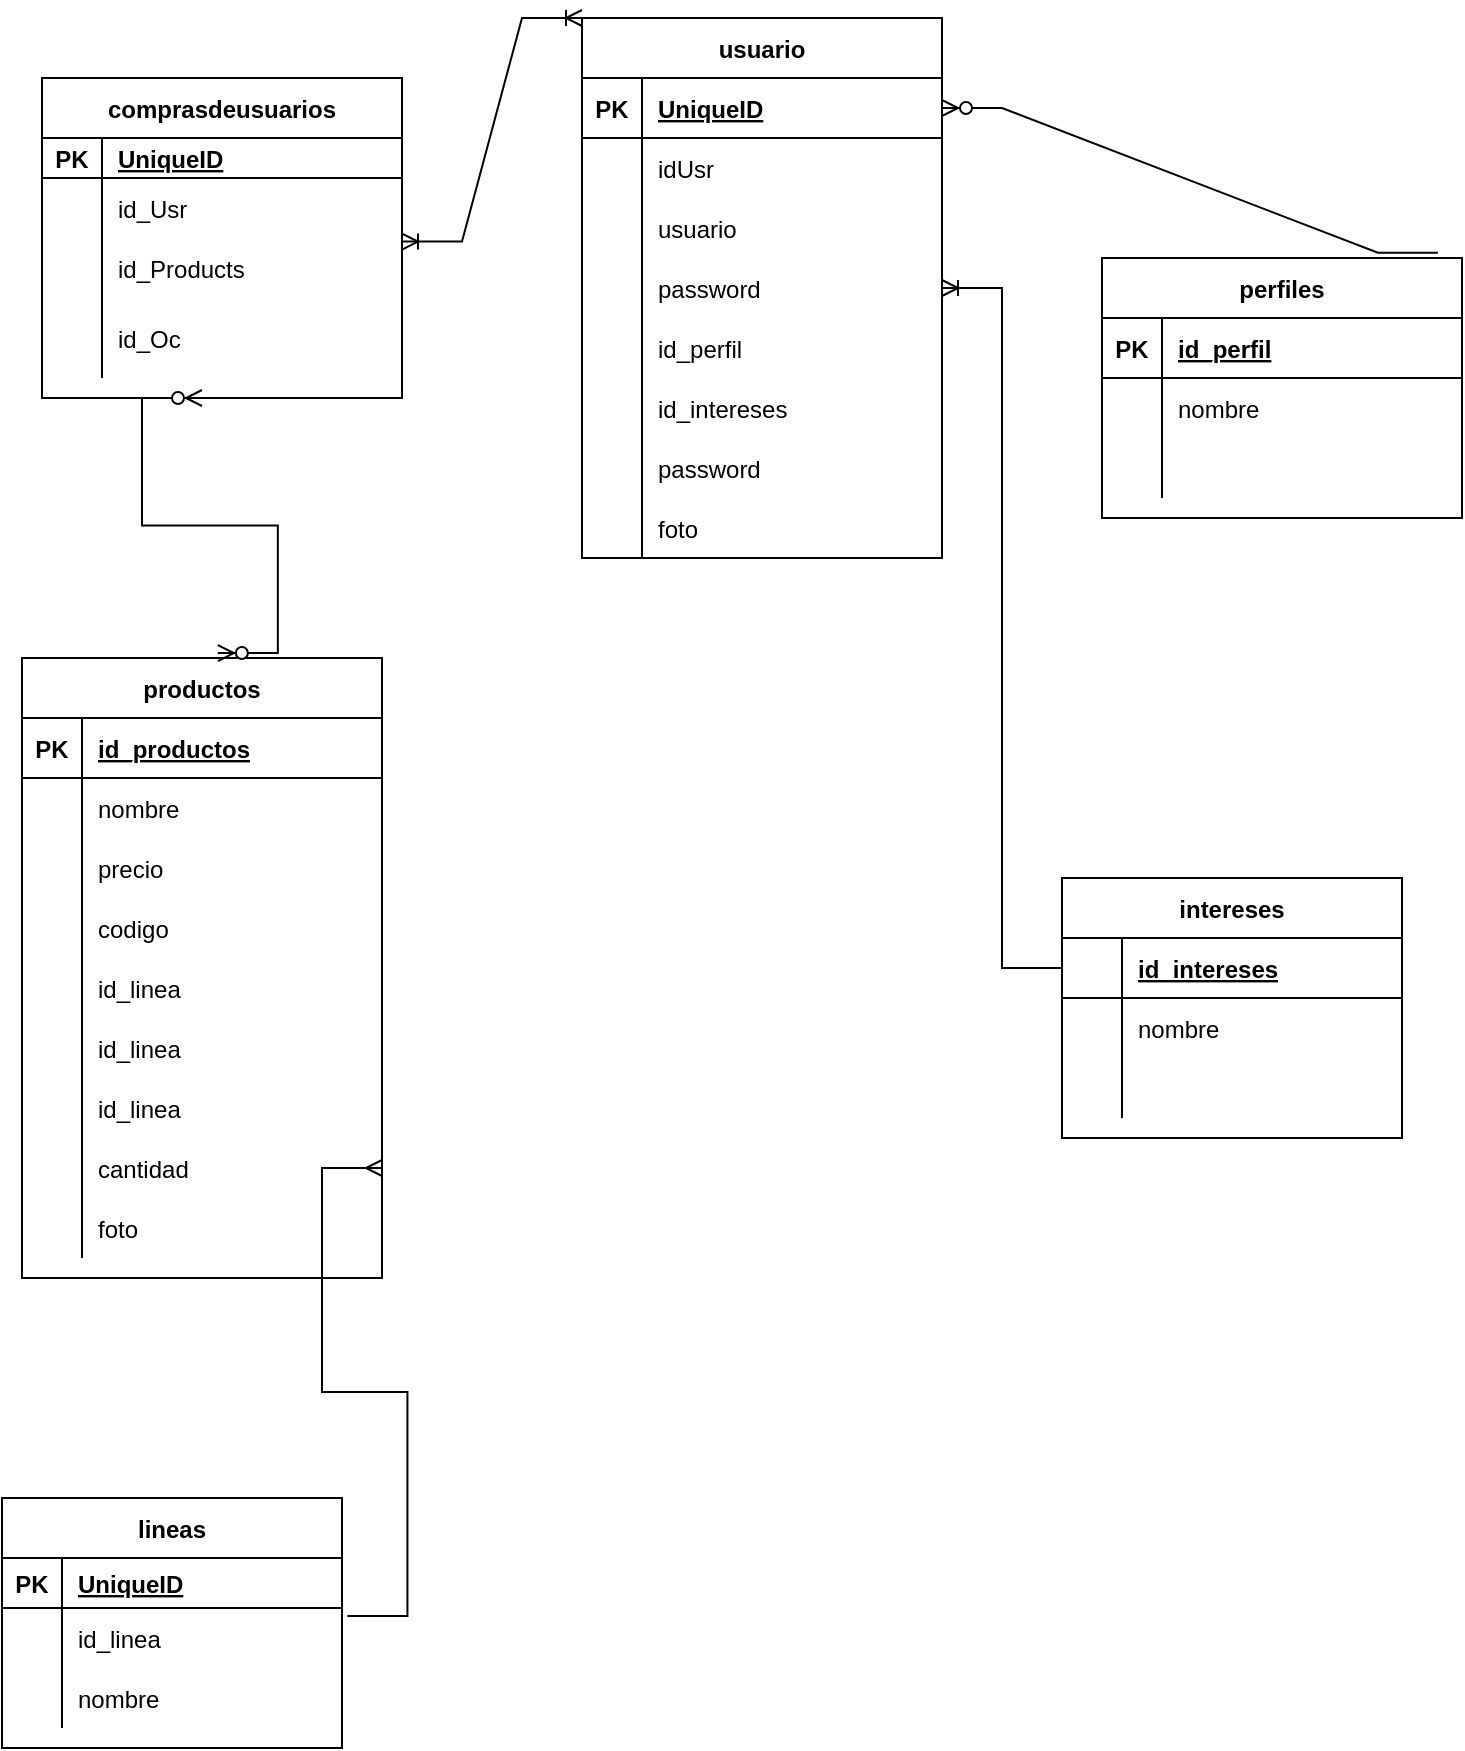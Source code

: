 <mxfile version="15.9.4" type="github">
  <diagram id="ywbzCSPkSt5RIFDzlfok" name="Page-1">
    <mxGraphModel dx="1278" dy="528" grid="1" gridSize="10" guides="1" tooltips="1" connect="1" arrows="1" fold="1" page="1" pageScale="1" pageWidth="827" pageHeight="1169" math="0" shadow="0">
      <root>
        <mxCell id="0" />
        <mxCell id="1" parent="0" />
        <mxCell id="GASzNJLxRuxBoyKp516g-14" value="comprasdeusuarios" style="shape=table;startSize=30;container=1;collapsible=1;childLayout=tableLayout;fixedRows=1;rowLines=0;fontStyle=1;align=center;resizeLast=1;" parent="1" vertex="1">
          <mxGeometry x="70" y="70" width="180" height="160" as="geometry" />
        </mxCell>
        <mxCell id="GASzNJLxRuxBoyKp516g-15" value="" style="shape=partialRectangle;collapsible=0;dropTarget=0;pointerEvents=0;fillColor=none;top=0;left=0;bottom=1;right=0;points=[[0,0.5],[1,0.5]];portConstraint=eastwest;" parent="GASzNJLxRuxBoyKp516g-14" vertex="1">
          <mxGeometry y="30" width="180" height="20" as="geometry" />
        </mxCell>
        <mxCell id="GASzNJLxRuxBoyKp516g-16" value="PK" style="shape=partialRectangle;connectable=0;fillColor=none;top=0;left=0;bottom=0;right=0;fontStyle=1;overflow=hidden;" parent="GASzNJLxRuxBoyKp516g-15" vertex="1">
          <mxGeometry width="30" height="20" as="geometry">
            <mxRectangle width="30" height="20" as="alternateBounds" />
          </mxGeometry>
        </mxCell>
        <mxCell id="GASzNJLxRuxBoyKp516g-17" value="UniqueID" style="shape=partialRectangle;connectable=0;fillColor=none;top=0;left=0;bottom=0;right=0;align=left;spacingLeft=6;fontStyle=5;overflow=hidden;" parent="GASzNJLxRuxBoyKp516g-15" vertex="1">
          <mxGeometry x="30" width="150" height="20" as="geometry">
            <mxRectangle width="150" height="20" as="alternateBounds" />
          </mxGeometry>
        </mxCell>
        <mxCell id="GASzNJLxRuxBoyKp516g-18" value="" style="shape=partialRectangle;collapsible=0;dropTarget=0;pointerEvents=0;fillColor=none;top=0;left=0;bottom=0;right=0;points=[[0,0.5],[1,0.5]];portConstraint=eastwest;" parent="GASzNJLxRuxBoyKp516g-14" vertex="1">
          <mxGeometry y="50" width="180" height="30" as="geometry" />
        </mxCell>
        <mxCell id="GASzNJLxRuxBoyKp516g-19" value="" style="shape=partialRectangle;connectable=0;fillColor=none;top=0;left=0;bottom=0;right=0;editable=1;overflow=hidden;" parent="GASzNJLxRuxBoyKp516g-18" vertex="1">
          <mxGeometry width="30" height="30" as="geometry">
            <mxRectangle width="30" height="30" as="alternateBounds" />
          </mxGeometry>
        </mxCell>
        <mxCell id="GASzNJLxRuxBoyKp516g-20" value="id_Usr" style="shape=partialRectangle;connectable=0;fillColor=none;top=0;left=0;bottom=0;right=0;align=left;spacingLeft=6;overflow=hidden;" parent="GASzNJLxRuxBoyKp516g-18" vertex="1">
          <mxGeometry x="30" width="150" height="30" as="geometry">
            <mxRectangle width="150" height="30" as="alternateBounds" />
          </mxGeometry>
        </mxCell>
        <mxCell id="GASzNJLxRuxBoyKp516g-21" value="" style="shape=partialRectangle;collapsible=0;dropTarget=0;pointerEvents=0;fillColor=none;top=0;left=0;bottom=0;right=0;points=[[0,0.5],[1,0.5]];portConstraint=eastwest;" parent="GASzNJLxRuxBoyKp516g-14" vertex="1">
          <mxGeometry y="80" width="180" height="30" as="geometry" />
        </mxCell>
        <mxCell id="GASzNJLxRuxBoyKp516g-22" value="" style="shape=partialRectangle;connectable=0;fillColor=none;top=0;left=0;bottom=0;right=0;editable=1;overflow=hidden;" parent="GASzNJLxRuxBoyKp516g-21" vertex="1">
          <mxGeometry width="30" height="30" as="geometry">
            <mxRectangle width="30" height="30" as="alternateBounds" />
          </mxGeometry>
        </mxCell>
        <mxCell id="GASzNJLxRuxBoyKp516g-23" value="id_Products" style="shape=partialRectangle;connectable=0;fillColor=none;top=0;left=0;bottom=0;right=0;align=left;spacingLeft=6;overflow=hidden;" parent="GASzNJLxRuxBoyKp516g-21" vertex="1">
          <mxGeometry x="30" width="150" height="30" as="geometry">
            <mxRectangle width="150" height="30" as="alternateBounds" />
          </mxGeometry>
        </mxCell>
        <mxCell id="GASzNJLxRuxBoyKp516g-24" value="" style="shape=partialRectangle;collapsible=0;dropTarget=0;pointerEvents=0;fillColor=none;top=0;left=0;bottom=0;right=0;points=[[0,0.5],[1,0.5]];portConstraint=eastwest;" parent="GASzNJLxRuxBoyKp516g-14" vertex="1">
          <mxGeometry y="110" width="180" height="40" as="geometry" />
        </mxCell>
        <mxCell id="GASzNJLxRuxBoyKp516g-25" value="" style="shape=partialRectangle;connectable=0;fillColor=none;top=0;left=0;bottom=0;right=0;editable=1;overflow=hidden;" parent="GASzNJLxRuxBoyKp516g-24" vertex="1">
          <mxGeometry width="30" height="40" as="geometry">
            <mxRectangle width="30" height="40" as="alternateBounds" />
          </mxGeometry>
        </mxCell>
        <mxCell id="GASzNJLxRuxBoyKp516g-26" value="id_Oc" style="shape=partialRectangle;connectable=0;fillColor=none;top=0;left=0;bottom=0;right=0;align=left;spacingLeft=6;overflow=hidden;" parent="GASzNJLxRuxBoyKp516g-24" vertex="1">
          <mxGeometry x="30" width="150" height="40" as="geometry">
            <mxRectangle width="150" height="40" as="alternateBounds" />
          </mxGeometry>
        </mxCell>
        <mxCell id="GASzNJLxRuxBoyKp516g-53" value="usuario" style="shape=table;startSize=30;container=1;collapsible=1;childLayout=tableLayout;fixedRows=1;rowLines=0;fontStyle=1;align=center;resizeLast=1;" parent="1" vertex="1">
          <mxGeometry x="340" y="40" width="180" height="270" as="geometry" />
        </mxCell>
        <mxCell id="GASzNJLxRuxBoyKp516g-54" value="" style="shape=partialRectangle;collapsible=0;dropTarget=0;pointerEvents=0;fillColor=none;top=0;left=0;bottom=1;right=0;points=[[0,0.5],[1,0.5]];portConstraint=eastwest;" parent="GASzNJLxRuxBoyKp516g-53" vertex="1">
          <mxGeometry y="30" width="180" height="30" as="geometry" />
        </mxCell>
        <mxCell id="GASzNJLxRuxBoyKp516g-55" value="PK" style="shape=partialRectangle;connectable=0;fillColor=none;top=0;left=0;bottom=0;right=0;fontStyle=1;overflow=hidden;" parent="GASzNJLxRuxBoyKp516g-54" vertex="1">
          <mxGeometry width="30" height="30" as="geometry">
            <mxRectangle width="30" height="30" as="alternateBounds" />
          </mxGeometry>
        </mxCell>
        <mxCell id="GASzNJLxRuxBoyKp516g-56" value="UniqueID" style="shape=partialRectangle;connectable=0;fillColor=none;top=0;left=0;bottom=0;right=0;align=left;spacingLeft=6;fontStyle=5;overflow=hidden;" parent="GASzNJLxRuxBoyKp516g-54" vertex="1">
          <mxGeometry x="30" width="150" height="30" as="geometry">
            <mxRectangle width="150" height="30" as="alternateBounds" />
          </mxGeometry>
        </mxCell>
        <mxCell id="GASzNJLxRuxBoyKp516g-57" value="" style="shape=partialRectangle;collapsible=0;dropTarget=0;pointerEvents=0;fillColor=none;top=0;left=0;bottom=0;right=0;points=[[0,0.5],[1,0.5]];portConstraint=eastwest;" parent="GASzNJLxRuxBoyKp516g-53" vertex="1">
          <mxGeometry y="60" width="180" height="30" as="geometry" />
        </mxCell>
        <mxCell id="GASzNJLxRuxBoyKp516g-58" value="" style="shape=partialRectangle;connectable=0;fillColor=none;top=0;left=0;bottom=0;right=0;editable=1;overflow=hidden;" parent="GASzNJLxRuxBoyKp516g-57" vertex="1">
          <mxGeometry width="30" height="30" as="geometry">
            <mxRectangle width="30" height="30" as="alternateBounds" />
          </mxGeometry>
        </mxCell>
        <mxCell id="GASzNJLxRuxBoyKp516g-59" value="idUsr" style="shape=partialRectangle;connectable=0;fillColor=none;top=0;left=0;bottom=0;right=0;align=left;spacingLeft=6;overflow=hidden;" parent="GASzNJLxRuxBoyKp516g-57" vertex="1">
          <mxGeometry x="30" width="150" height="30" as="geometry">
            <mxRectangle width="150" height="30" as="alternateBounds" />
          </mxGeometry>
        </mxCell>
        <mxCell id="GASzNJLxRuxBoyKp516g-60" value="" style="shape=partialRectangle;collapsible=0;dropTarget=0;pointerEvents=0;fillColor=none;top=0;left=0;bottom=0;right=0;points=[[0,0.5],[1,0.5]];portConstraint=eastwest;" parent="GASzNJLxRuxBoyKp516g-53" vertex="1">
          <mxGeometry y="90" width="180" height="30" as="geometry" />
        </mxCell>
        <mxCell id="GASzNJLxRuxBoyKp516g-61" value="" style="shape=partialRectangle;connectable=0;fillColor=none;top=0;left=0;bottom=0;right=0;editable=1;overflow=hidden;" parent="GASzNJLxRuxBoyKp516g-60" vertex="1">
          <mxGeometry width="30" height="30" as="geometry">
            <mxRectangle width="30" height="30" as="alternateBounds" />
          </mxGeometry>
        </mxCell>
        <mxCell id="GASzNJLxRuxBoyKp516g-62" value="usuario" style="shape=partialRectangle;connectable=0;fillColor=none;top=0;left=0;bottom=0;right=0;align=left;spacingLeft=6;overflow=hidden;" parent="GASzNJLxRuxBoyKp516g-60" vertex="1">
          <mxGeometry x="30" width="150" height="30" as="geometry">
            <mxRectangle width="150" height="30" as="alternateBounds" />
          </mxGeometry>
        </mxCell>
        <mxCell id="GASzNJLxRuxBoyKp516g-63" value="" style="shape=partialRectangle;collapsible=0;dropTarget=0;pointerEvents=0;fillColor=none;top=0;left=0;bottom=0;right=0;points=[[0,0.5],[1,0.5]];portConstraint=eastwest;" parent="GASzNJLxRuxBoyKp516g-53" vertex="1">
          <mxGeometry y="120" width="180" height="30" as="geometry" />
        </mxCell>
        <mxCell id="GASzNJLxRuxBoyKp516g-64" value="&#xa;&#xa;&#xa;&#xa;&#xa;                " style="shape=partialRectangle;connectable=0;fillColor=none;top=0;left=0;bottom=0;right=0;editable=1;overflow=hidden;" parent="GASzNJLxRuxBoyKp516g-63" vertex="1">
          <mxGeometry width="30" height="30" as="geometry">
            <mxRectangle width="30" height="30" as="alternateBounds" />
          </mxGeometry>
        </mxCell>
        <mxCell id="GASzNJLxRuxBoyKp516g-65" value="password" style="shape=partialRectangle;connectable=0;fillColor=none;top=0;left=0;bottom=0;right=0;align=left;spacingLeft=6;overflow=hidden;" parent="GASzNJLxRuxBoyKp516g-63" vertex="1">
          <mxGeometry x="30" width="150" height="30" as="geometry">
            <mxRectangle width="150" height="30" as="alternateBounds" />
          </mxGeometry>
        </mxCell>
        <mxCell id="GASzNJLxRuxBoyKp516g-67" value="" style="shape=partialRectangle;collapsible=0;dropTarget=0;pointerEvents=0;fillColor=none;top=0;left=0;bottom=0;right=0;points=[[0,0.5],[1,0.5]];portConstraint=eastwest;" parent="GASzNJLxRuxBoyKp516g-53" vertex="1">
          <mxGeometry y="150" width="180" height="30" as="geometry" />
        </mxCell>
        <mxCell id="GASzNJLxRuxBoyKp516g-68" value="&#xa;&#xa;&#xa;&#xa;&#xa;                " style="shape=partialRectangle;connectable=0;fillColor=none;top=0;left=0;bottom=0;right=0;editable=1;overflow=hidden;" parent="GASzNJLxRuxBoyKp516g-67" vertex="1">
          <mxGeometry width="30" height="30" as="geometry">
            <mxRectangle width="30" height="30" as="alternateBounds" />
          </mxGeometry>
        </mxCell>
        <mxCell id="GASzNJLxRuxBoyKp516g-69" value="id_perfil" style="shape=partialRectangle;connectable=0;fillColor=none;top=0;left=0;bottom=0;right=0;align=left;spacingLeft=6;overflow=hidden;" parent="GASzNJLxRuxBoyKp516g-67" vertex="1">
          <mxGeometry x="30" width="150" height="30" as="geometry">
            <mxRectangle width="150" height="30" as="alternateBounds" />
          </mxGeometry>
        </mxCell>
        <mxCell id="GASzNJLxRuxBoyKp516g-70" value="" style="shape=partialRectangle;collapsible=0;dropTarget=0;pointerEvents=0;fillColor=none;top=0;left=0;bottom=0;right=0;points=[[0,0.5],[1,0.5]];portConstraint=eastwest;" parent="GASzNJLxRuxBoyKp516g-53" vertex="1">
          <mxGeometry y="180" width="180" height="30" as="geometry" />
        </mxCell>
        <mxCell id="GASzNJLxRuxBoyKp516g-71" value="&#xa;&#xa;&#xa;&#xa;&#xa;                " style="shape=partialRectangle;connectable=0;fillColor=none;top=0;left=0;bottom=0;right=0;editable=1;overflow=hidden;" parent="GASzNJLxRuxBoyKp516g-70" vertex="1">
          <mxGeometry width="30" height="30" as="geometry">
            <mxRectangle width="30" height="30" as="alternateBounds" />
          </mxGeometry>
        </mxCell>
        <mxCell id="GASzNJLxRuxBoyKp516g-72" value="id_intereses" style="shape=partialRectangle;connectable=0;fillColor=none;top=0;left=0;bottom=0;right=0;align=left;spacingLeft=6;overflow=hidden;" parent="GASzNJLxRuxBoyKp516g-70" vertex="1">
          <mxGeometry x="30" width="150" height="30" as="geometry">
            <mxRectangle width="150" height="30" as="alternateBounds" />
          </mxGeometry>
        </mxCell>
        <mxCell id="GASzNJLxRuxBoyKp516g-73" value="" style="shape=partialRectangle;collapsible=0;dropTarget=0;pointerEvents=0;fillColor=none;top=0;left=0;bottom=0;right=0;points=[[0,0.5],[1,0.5]];portConstraint=eastwest;" parent="GASzNJLxRuxBoyKp516g-53" vertex="1">
          <mxGeometry y="210" width="180" height="30" as="geometry" />
        </mxCell>
        <mxCell id="GASzNJLxRuxBoyKp516g-74" value="&#xa;&#xa;&#xa;&#xa;&#xa;                " style="shape=partialRectangle;connectable=0;fillColor=none;top=0;left=0;bottom=0;right=0;editable=1;overflow=hidden;" parent="GASzNJLxRuxBoyKp516g-73" vertex="1">
          <mxGeometry width="30" height="30" as="geometry">
            <mxRectangle width="30" height="30" as="alternateBounds" />
          </mxGeometry>
        </mxCell>
        <mxCell id="GASzNJLxRuxBoyKp516g-75" value="password" style="shape=partialRectangle;connectable=0;fillColor=none;top=0;left=0;bottom=0;right=0;align=left;spacingLeft=6;overflow=hidden;" parent="GASzNJLxRuxBoyKp516g-73" vertex="1">
          <mxGeometry x="30" width="150" height="30" as="geometry">
            <mxRectangle width="150" height="30" as="alternateBounds" />
          </mxGeometry>
        </mxCell>
        <mxCell id="IthSBB-lRhtVNg30mjnl-4" value="" style="shape=partialRectangle;collapsible=0;dropTarget=0;pointerEvents=0;fillColor=none;top=0;left=0;bottom=0;right=0;points=[[0,0.5],[1,0.5]];portConstraint=eastwest;" vertex="1" parent="GASzNJLxRuxBoyKp516g-53">
          <mxGeometry y="240" width="180" height="30" as="geometry" />
        </mxCell>
        <mxCell id="IthSBB-lRhtVNg30mjnl-5" value="&#xa;&#xa;&#xa;&#xa;&#xa;                " style="shape=partialRectangle;connectable=0;fillColor=none;top=0;left=0;bottom=0;right=0;editable=1;overflow=hidden;" vertex="1" parent="IthSBB-lRhtVNg30mjnl-4">
          <mxGeometry width="30" height="30" as="geometry">
            <mxRectangle width="30" height="30" as="alternateBounds" />
          </mxGeometry>
        </mxCell>
        <mxCell id="IthSBB-lRhtVNg30mjnl-6" value="foto" style="shape=partialRectangle;connectable=0;fillColor=none;top=0;left=0;bottom=0;right=0;align=left;spacingLeft=6;overflow=hidden;" vertex="1" parent="IthSBB-lRhtVNg30mjnl-4">
          <mxGeometry x="30" width="150" height="30" as="geometry">
            <mxRectangle width="150" height="30" as="alternateBounds" />
          </mxGeometry>
        </mxCell>
        <mxCell id="GASzNJLxRuxBoyKp516g-76" value="perfiles" style="shape=table;startSize=30;container=1;collapsible=1;childLayout=tableLayout;fixedRows=1;rowLines=0;fontStyle=1;align=center;resizeLast=1;" parent="1" vertex="1">
          <mxGeometry x="600" y="160" width="180" height="130" as="geometry" />
        </mxCell>
        <mxCell id="GASzNJLxRuxBoyKp516g-77" value="" style="shape=partialRectangle;collapsible=0;dropTarget=0;pointerEvents=0;fillColor=none;top=0;left=0;bottom=1;right=0;points=[[0,0.5],[1,0.5]];portConstraint=eastwest;" parent="GASzNJLxRuxBoyKp516g-76" vertex="1">
          <mxGeometry y="30" width="180" height="30" as="geometry" />
        </mxCell>
        <mxCell id="GASzNJLxRuxBoyKp516g-78" value="PK" style="shape=partialRectangle;connectable=0;fillColor=none;top=0;left=0;bottom=0;right=0;fontStyle=1;overflow=hidden;" parent="GASzNJLxRuxBoyKp516g-77" vertex="1">
          <mxGeometry width="30" height="30" as="geometry">
            <mxRectangle width="30" height="30" as="alternateBounds" />
          </mxGeometry>
        </mxCell>
        <mxCell id="GASzNJLxRuxBoyKp516g-79" value="id_perfil" style="shape=partialRectangle;connectable=0;fillColor=none;top=0;left=0;bottom=0;right=0;align=left;spacingLeft=6;fontStyle=5;overflow=hidden;" parent="GASzNJLxRuxBoyKp516g-77" vertex="1">
          <mxGeometry x="30" width="150" height="30" as="geometry">
            <mxRectangle width="150" height="30" as="alternateBounds" />
          </mxGeometry>
        </mxCell>
        <mxCell id="GASzNJLxRuxBoyKp516g-80" value="" style="shape=partialRectangle;collapsible=0;dropTarget=0;pointerEvents=0;fillColor=none;top=0;left=0;bottom=0;right=0;points=[[0,0.5],[1,0.5]];portConstraint=eastwest;" parent="GASzNJLxRuxBoyKp516g-76" vertex="1">
          <mxGeometry y="60" width="180" height="30" as="geometry" />
        </mxCell>
        <mxCell id="GASzNJLxRuxBoyKp516g-81" value="" style="shape=partialRectangle;connectable=0;fillColor=none;top=0;left=0;bottom=0;right=0;editable=1;overflow=hidden;" parent="GASzNJLxRuxBoyKp516g-80" vertex="1">
          <mxGeometry width="30" height="30" as="geometry">
            <mxRectangle width="30" height="30" as="alternateBounds" />
          </mxGeometry>
        </mxCell>
        <mxCell id="GASzNJLxRuxBoyKp516g-82" value="nombre" style="shape=partialRectangle;connectable=0;fillColor=none;top=0;left=0;bottom=0;right=0;align=left;spacingLeft=6;overflow=hidden;" parent="GASzNJLxRuxBoyKp516g-80" vertex="1">
          <mxGeometry x="30" width="150" height="30" as="geometry">
            <mxRectangle width="150" height="30" as="alternateBounds" />
          </mxGeometry>
        </mxCell>
        <mxCell id="GASzNJLxRuxBoyKp516g-86" value="" style="shape=partialRectangle;collapsible=0;dropTarget=0;pointerEvents=0;fillColor=none;top=0;left=0;bottom=0;right=0;points=[[0,0.5],[1,0.5]];portConstraint=eastwest;" parent="GASzNJLxRuxBoyKp516g-76" vertex="1">
          <mxGeometry y="90" width="180" height="30" as="geometry" />
        </mxCell>
        <mxCell id="GASzNJLxRuxBoyKp516g-87" value="" style="shape=partialRectangle;connectable=0;fillColor=none;top=0;left=0;bottom=0;right=0;editable=1;overflow=hidden;" parent="GASzNJLxRuxBoyKp516g-86" vertex="1">
          <mxGeometry width="30" height="30" as="geometry">
            <mxRectangle width="30" height="30" as="alternateBounds" />
          </mxGeometry>
        </mxCell>
        <mxCell id="GASzNJLxRuxBoyKp516g-88" value="" style="shape=partialRectangle;connectable=0;fillColor=none;top=0;left=0;bottom=0;right=0;align=left;spacingLeft=6;overflow=hidden;" parent="GASzNJLxRuxBoyKp516g-86" vertex="1">
          <mxGeometry x="30" width="150" height="30" as="geometry">
            <mxRectangle width="150" height="30" as="alternateBounds" />
          </mxGeometry>
        </mxCell>
        <mxCell id="GASzNJLxRuxBoyKp516g-89" value="intereses" style="shape=table;startSize=30;container=1;collapsible=1;childLayout=tableLayout;fixedRows=1;rowLines=0;fontStyle=1;align=center;resizeLast=1;" parent="1" vertex="1">
          <mxGeometry x="580" y="470" width="170" height="130" as="geometry" />
        </mxCell>
        <mxCell id="GASzNJLxRuxBoyKp516g-90" value="" style="shape=partialRectangle;collapsible=0;dropTarget=0;pointerEvents=0;fillColor=none;top=0;left=0;bottom=1;right=0;points=[[0,0.5],[1,0.5]];portConstraint=eastwest;" parent="GASzNJLxRuxBoyKp516g-89" vertex="1">
          <mxGeometry y="30" width="170" height="30" as="geometry" />
        </mxCell>
        <mxCell id="GASzNJLxRuxBoyKp516g-91" value="" style="shape=partialRectangle;connectable=0;fillColor=none;top=0;left=0;bottom=0;right=0;fontStyle=1;overflow=hidden;" parent="GASzNJLxRuxBoyKp516g-90" vertex="1">
          <mxGeometry width="30" height="30" as="geometry">
            <mxRectangle width="30" height="30" as="alternateBounds" />
          </mxGeometry>
        </mxCell>
        <mxCell id="GASzNJLxRuxBoyKp516g-92" value="id_intereses" style="shape=partialRectangle;connectable=0;fillColor=none;top=0;left=0;bottom=0;right=0;align=left;spacingLeft=6;fontStyle=5;overflow=hidden;" parent="GASzNJLxRuxBoyKp516g-90" vertex="1">
          <mxGeometry x="30" width="140" height="30" as="geometry">
            <mxRectangle width="140" height="30" as="alternateBounds" />
          </mxGeometry>
        </mxCell>
        <mxCell id="GASzNJLxRuxBoyKp516g-93" value="" style="shape=partialRectangle;collapsible=0;dropTarget=0;pointerEvents=0;fillColor=none;top=0;left=0;bottom=0;right=0;points=[[0,0.5],[1,0.5]];portConstraint=eastwest;" parent="GASzNJLxRuxBoyKp516g-89" vertex="1">
          <mxGeometry y="60" width="170" height="30" as="geometry" />
        </mxCell>
        <mxCell id="GASzNJLxRuxBoyKp516g-94" value="" style="shape=partialRectangle;connectable=0;fillColor=none;top=0;left=0;bottom=0;right=0;editable=1;overflow=hidden;" parent="GASzNJLxRuxBoyKp516g-93" vertex="1">
          <mxGeometry width="30" height="30" as="geometry">
            <mxRectangle width="30" height="30" as="alternateBounds" />
          </mxGeometry>
        </mxCell>
        <mxCell id="GASzNJLxRuxBoyKp516g-95" value="nombre" style="shape=partialRectangle;connectable=0;fillColor=none;top=0;left=0;bottom=0;right=0;align=left;spacingLeft=6;overflow=hidden;" parent="GASzNJLxRuxBoyKp516g-93" vertex="1">
          <mxGeometry x="30" width="140" height="30" as="geometry">
            <mxRectangle width="140" height="30" as="alternateBounds" />
          </mxGeometry>
        </mxCell>
        <mxCell id="GASzNJLxRuxBoyKp516g-99" value="" style="shape=partialRectangle;collapsible=0;dropTarget=0;pointerEvents=0;fillColor=none;top=0;left=0;bottom=0;right=0;points=[[0,0.5],[1,0.5]];portConstraint=eastwest;" parent="GASzNJLxRuxBoyKp516g-89" vertex="1">
          <mxGeometry y="90" width="170" height="30" as="geometry" />
        </mxCell>
        <mxCell id="GASzNJLxRuxBoyKp516g-100" value="" style="shape=partialRectangle;connectable=0;fillColor=none;top=0;left=0;bottom=0;right=0;editable=1;overflow=hidden;" parent="GASzNJLxRuxBoyKp516g-99" vertex="1">
          <mxGeometry width="30" height="30" as="geometry">
            <mxRectangle width="30" height="30" as="alternateBounds" />
          </mxGeometry>
        </mxCell>
        <mxCell id="GASzNJLxRuxBoyKp516g-101" value="" style="shape=partialRectangle;connectable=0;fillColor=none;top=0;left=0;bottom=0;right=0;align=left;spacingLeft=6;overflow=hidden;" parent="GASzNJLxRuxBoyKp516g-99" vertex="1">
          <mxGeometry x="30" width="140" height="30" as="geometry">
            <mxRectangle width="140" height="30" as="alternateBounds" />
          </mxGeometry>
        </mxCell>
        <mxCell id="GASzNJLxRuxBoyKp516g-102" value="productos" style="shape=table;startSize=30;container=1;collapsible=1;childLayout=tableLayout;fixedRows=1;rowLines=0;fontStyle=1;align=center;resizeLast=1;" parent="1" vertex="1">
          <mxGeometry x="60" y="360" width="180" height="310" as="geometry" />
        </mxCell>
        <mxCell id="GASzNJLxRuxBoyKp516g-103" value="" style="shape=partialRectangle;collapsible=0;dropTarget=0;pointerEvents=0;fillColor=none;top=0;left=0;bottom=1;right=0;points=[[0,0.5],[1,0.5]];portConstraint=eastwest;" parent="GASzNJLxRuxBoyKp516g-102" vertex="1">
          <mxGeometry y="30" width="180" height="30" as="geometry" />
        </mxCell>
        <mxCell id="GASzNJLxRuxBoyKp516g-104" value="PK" style="shape=partialRectangle;connectable=0;fillColor=none;top=0;left=0;bottom=0;right=0;fontStyle=1;overflow=hidden;" parent="GASzNJLxRuxBoyKp516g-103" vertex="1">
          <mxGeometry width="30" height="30" as="geometry">
            <mxRectangle width="30" height="30" as="alternateBounds" />
          </mxGeometry>
        </mxCell>
        <mxCell id="GASzNJLxRuxBoyKp516g-105" value="id_productos" style="shape=partialRectangle;connectable=0;fillColor=none;top=0;left=0;bottom=0;right=0;align=left;spacingLeft=6;fontStyle=5;overflow=hidden;" parent="GASzNJLxRuxBoyKp516g-103" vertex="1">
          <mxGeometry x="30" width="150" height="30" as="geometry">
            <mxRectangle width="150" height="30" as="alternateBounds" />
          </mxGeometry>
        </mxCell>
        <mxCell id="GASzNJLxRuxBoyKp516g-106" value="" style="shape=partialRectangle;collapsible=0;dropTarget=0;pointerEvents=0;fillColor=none;top=0;left=0;bottom=0;right=0;points=[[0,0.5],[1,0.5]];portConstraint=eastwest;" parent="GASzNJLxRuxBoyKp516g-102" vertex="1">
          <mxGeometry y="60" width="180" height="30" as="geometry" />
        </mxCell>
        <mxCell id="GASzNJLxRuxBoyKp516g-107" value="" style="shape=partialRectangle;connectable=0;fillColor=none;top=0;left=0;bottom=0;right=0;editable=1;overflow=hidden;" parent="GASzNJLxRuxBoyKp516g-106" vertex="1">
          <mxGeometry width="30" height="30" as="geometry">
            <mxRectangle width="30" height="30" as="alternateBounds" />
          </mxGeometry>
        </mxCell>
        <mxCell id="GASzNJLxRuxBoyKp516g-108" value="nombre" style="shape=partialRectangle;connectable=0;fillColor=none;top=0;left=0;bottom=0;right=0;align=left;spacingLeft=6;overflow=hidden;" parent="GASzNJLxRuxBoyKp516g-106" vertex="1">
          <mxGeometry x="30" width="150" height="30" as="geometry">
            <mxRectangle width="150" height="30" as="alternateBounds" />
          </mxGeometry>
        </mxCell>
        <mxCell id="GASzNJLxRuxBoyKp516g-109" value="" style="shape=partialRectangle;collapsible=0;dropTarget=0;pointerEvents=0;fillColor=none;top=0;left=0;bottom=0;right=0;points=[[0,0.5],[1,0.5]];portConstraint=eastwest;" parent="GASzNJLxRuxBoyKp516g-102" vertex="1">
          <mxGeometry y="90" width="180" height="30" as="geometry" />
        </mxCell>
        <mxCell id="GASzNJLxRuxBoyKp516g-110" value="" style="shape=partialRectangle;connectable=0;fillColor=none;top=0;left=0;bottom=0;right=0;editable=1;overflow=hidden;" parent="GASzNJLxRuxBoyKp516g-109" vertex="1">
          <mxGeometry width="30" height="30" as="geometry">
            <mxRectangle width="30" height="30" as="alternateBounds" />
          </mxGeometry>
        </mxCell>
        <mxCell id="GASzNJLxRuxBoyKp516g-111" value="precio" style="shape=partialRectangle;connectable=0;fillColor=none;top=0;left=0;bottom=0;right=0;align=left;spacingLeft=6;overflow=hidden;" parent="GASzNJLxRuxBoyKp516g-109" vertex="1">
          <mxGeometry x="30" width="150" height="30" as="geometry">
            <mxRectangle width="150" height="30" as="alternateBounds" />
          </mxGeometry>
        </mxCell>
        <mxCell id="GASzNJLxRuxBoyKp516g-112" value="" style="shape=partialRectangle;collapsible=0;dropTarget=0;pointerEvents=0;fillColor=none;top=0;left=0;bottom=0;right=0;points=[[0,0.5],[1,0.5]];portConstraint=eastwest;" parent="GASzNJLxRuxBoyKp516g-102" vertex="1">
          <mxGeometry y="120" width="180" height="30" as="geometry" />
        </mxCell>
        <mxCell id="GASzNJLxRuxBoyKp516g-113" value="" style="shape=partialRectangle;connectable=0;fillColor=none;top=0;left=0;bottom=0;right=0;editable=1;overflow=hidden;" parent="GASzNJLxRuxBoyKp516g-112" vertex="1">
          <mxGeometry width="30" height="30" as="geometry">
            <mxRectangle width="30" height="30" as="alternateBounds" />
          </mxGeometry>
        </mxCell>
        <mxCell id="GASzNJLxRuxBoyKp516g-114" value="codigo" style="shape=partialRectangle;connectable=0;fillColor=none;top=0;left=0;bottom=0;right=0;align=left;spacingLeft=6;overflow=hidden;" parent="GASzNJLxRuxBoyKp516g-112" vertex="1">
          <mxGeometry x="30" width="150" height="30" as="geometry">
            <mxRectangle width="150" height="30" as="alternateBounds" />
          </mxGeometry>
        </mxCell>
        <mxCell id="GASzNJLxRuxBoyKp516g-115" value="" style="shape=partialRectangle;collapsible=0;dropTarget=0;pointerEvents=0;fillColor=none;top=0;left=0;bottom=0;right=0;points=[[0,0.5],[1,0.5]];portConstraint=eastwest;" parent="GASzNJLxRuxBoyKp516g-102" vertex="1">
          <mxGeometry y="150" width="180" height="30" as="geometry" />
        </mxCell>
        <mxCell id="GASzNJLxRuxBoyKp516g-116" value="" style="shape=partialRectangle;connectable=0;fillColor=none;top=0;left=0;bottom=0;right=0;editable=1;overflow=hidden;" parent="GASzNJLxRuxBoyKp516g-115" vertex="1">
          <mxGeometry width="30" height="30" as="geometry">
            <mxRectangle width="30" height="30" as="alternateBounds" />
          </mxGeometry>
        </mxCell>
        <mxCell id="GASzNJLxRuxBoyKp516g-117" value="id_linea" style="shape=partialRectangle;connectable=0;fillColor=none;top=0;left=0;bottom=0;right=0;align=left;spacingLeft=6;overflow=hidden;" parent="GASzNJLxRuxBoyKp516g-115" vertex="1">
          <mxGeometry x="30" width="150" height="30" as="geometry">
            <mxRectangle width="150" height="30" as="alternateBounds" />
          </mxGeometry>
        </mxCell>
        <mxCell id="yG6WOSoYITNw6W6nUIvi-11" value="" style="shape=partialRectangle;collapsible=0;dropTarget=0;pointerEvents=0;fillColor=none;top=0;left=0;bottom=0;right=0;points=[[0,0.5],[1,0.5]];portConstraint=eastwest;" parent="GASzNJLxRuxBoyKp516g-102" vertex="1">
          <mxGeometry y="180" width="180" height="30" as="geometry" />
        </mxCell>
        <mxCell id="yG6WOSoYITNw6W6nUIvi-12" value="" style="shape=partialRectangle;connectable=0;fillColor=none;top=0;left=0;bottom=0;right=0;editable=1;overflow=hidden;" parent="yG6WOSoYITNw6W6nUIvi-11" vertex="1">
          <mxGeometry width="30" height="30" as="geometry">
            <mxRectangle width="30" height="30" as="alternateBounds" />
          </mxGeometry>
        </mxCell>
        <mxCell id="yG6WOSoYITNw6W6nUIvi-13" value="id_linea" style="shape=partialRectangle;connectable=0;fillColor=none;top=0;left=0;bottom=0;right=0;align=left;spacingLeft=6;overflow=hidden;" parent="yG6WOSoYITNw6W6nUIvi-11" vertex="1">
          <mxGeometry x="30" width="150" height="30" as="geometry">
            <mxRectangle width="150" height="30" as="alternateBounds" />
          </mxGeometry>
        </mxCell>
        <mxCell id="yG6WOSoYITNw6W6nUIvi-8" value="" style="shape=partialRectangle;collapsible=0;dropTarget=0;pointerEvents=0;fillColor=none;top=0;left=0;bottom=0;right=0;points=[[0,0.5],[1,0.5]];portConstraint=eastwest;" parent="GASzNJLxRuxBoyKp516g-102" vertex="1">
          <mxGeometry y="210" width="180" height="30" as="geometry" />
        </mxCell>
        <mxCell id="yG6WOSoYITNw6W6nUIvi-9" value="" style="shape=partialRectangle;connectable=0;fillColor=none;top=0;left=0;bottom=0;right=0;editable=1;overflow=hidden;" parent="yG6WOSoYITNw6W6nUIvi-8" vertex="1">
          <mxGeometry width="30" height="30" as="geometry">
            <mxRectangle width="30" height="30" as="alternateBounds" />
          </mxGeometry>
        </mxCell>
        <mxCell id="yG6WOSoYITNw6W6nUIvi-10" value="id_linea" style="shape=partialRectangle;connectable=0;fillColor=none;top=0;left=0;bottom=0;right=0;align=left;spacingLeft=6;overflow=hidden;" parent="yG6WOSoYITNw6W6nUIvi-8" vertex="1">
          <mxGeometry x="30" width="150" height="30" as="geometry">
            <mxRectangle width="150" height="30" as="alternateBounds" />
          </mxGeometry>
        </mxCell>
        <mxCell id="GASzNJLxRuxBoyKp516g-118" value="" style="shape=partialRectangle;collapsible=0;dropTarget=0;pointerEvents=0;fillColor=none;top=0;left=0;bottom=0;right=0;points=[[0,0.5],[1,0.5]];portConstraint=eastwest;" parent="GASzNJLxRuxBoyKp516g-102" vertex="1">
          <mxGeometry y="240" width="180" height="30" as="geometry" />
        </mxCell>
        <mxCell id="GASzNJLxRuxBoyKp516g-119" value="" style="shape=partialRectangle;connectable=0;fillColor=none;top=0;left=0;bottom=0;right=0;editable=1;overflow=hidden;" parent="GASzNJLxRuxBoyKp516g-118" vertex="1">
          <mxGeometry width="30" height="30" as="geometry">
            <mxRectangle width="30" height="30" as="alternateBounds" />
          </mxGeometry>
        </mxCell>
        <mxCell id="GASzNJLxRuxBoyKp516g-120" value="cantidad" style="shape=partialRectangle;connectable=0;fillColor=none;top=0;left=0;bottom=0;right=0;align=left;spacingLeft=6;overflow=hidden;" parent="GASzNJLxRuxBoyKp516g-118" vertex="1">
          <mxGeometry x="30" width="150" height="30" as="geometry">
            <mxRectangle width="150" height="30" as="alternateBounds" />
          </mxGeometry>
        </mxCell>
        <mxCell id="IthSBB-lRhtVNg30mjnl-1" value="" style="shape=partialRectangle;collapsible=0;dropTarget=0;pointerEvents=0;fillColor=none;top=0;left=0;bottom=0;right=0;points=[[0,0.5],[1,0.5]];portConstraint=eastwest;" vertex="1" parent="GASzNJLxRuxBoyKp516g-102">
          <mxGeometry y="270" width="180" height="30" as="geometry" />
        </mxCell>
        <mxCell id="IthSBB-lRhtVNg30mjnl-2" value="" style="shape=partialRectangle;connectable=0;fillColor=none;top=0;left=0;bottom=0;right=0;editable=1;overflow=hidden;" vertex="1" parent="IthSBB-lRhtVNg30mjnl-1">
          <mxGeometry width="30" height="30" as="geometry">
            <mxRectangle width="30" height="30" as="alternateBounds" />
          </mxGeometry>
        </mxCell>
        <mxCell id="IthSBB-lRhtVNg30mjnl-3" value="foto" style="shape=partialRectangle;connectable=0;fillColor=none;top=0;left=0;bottom=0;right=0;align=left;spacingLeft=6;overflow=hidden;" vertex="1" parent="IthSBB-lRhtVNg30mjnl-1">
          <mxGeometry x="30" width="150" height="30" as="geometry">
            <mxRectangle width="150" height="30" as="alternateBounds" />
          </mxGeometry>
        </mxCell>
        <mxCell id="GASzNJLxRuxBoyKp516g-121" value="lineas" style="shape=table;startSize=30;container=1;collapsible=1;childLayout=tableLayout;fixedRows=1;rowLines=0;fontStyle=1;align=center;resizeLast=1;" parent="1" vertex="1">
          <mxGeometry x="50" y="780" width="170" height="125" as="geometry" />
        </mxCell>
        <mxCell id="GASzNJLxRuxBoyKp516g-122" value="" style="shape=partialRectangle;collapsible=0;dropTarget=0;pointerEvents=0;fillColor=none;top=0;left=0;bottom=1;right=0;points=[[0,0.5],[1,0.5]];portConstraint=eastwest;" parent="GASzNJLxRuxBoyKp516g-121" vertex="1">
          <mxGeometry y="30" width="170" height="25" as="geometry" />
        </mxCell>
        <mxCell id="GASzNJLxRuxBoyKp516g-123" value="PK" style="shape=partialRectangle;connectable=0;fillColor=none;top=0;left=0;bottom=0;right=0;fontStyle=1;overflow=hidden;" parent="GASzNJLxRuxBoyKp516g-122" vertex="1">
          <mxGeometry width="30" height="25" as="geometry">
            <mxRectangle width="30" height="25" as="alternateBounds" />
          </mxGeometry>
        </mxCell>
        <mxCell id="GASzNJLxRuxBoyKp516g-124" value="UniqueID" style="shape=partialRectangle;connectable=0;fillColor=none;top=0;left=0;bottom=0;right=0;align=left;spacingLeft=6;fontStyle=5;overflow=hidden;" parent="GASzNJLxRuxBoyKp516g-122" vertex="1">
          <mxGeometry x="30" width="140" height="25" as="geometry">
            <mxRectangle width="140" height="25" as="alternateBounds" />
          </mxGeometry>
        </mxCell>
        <mxCell id="GASzNJLxRuxBoyKp516g-125" value="" style="shape=partialRectangle;collapsible=0;dropTarget=0;pointerEvents=0;fillColor=none;top=0;left=0;bottom=0;right=0;points=[[0,0.5],[1,0.5]];portConstraint=eastwest;" parent="GASzNJLxRuxBoyKp516g-121" vertex="1">
          <mxGeometry y="55" width="170" height="30" as="geometry" />
        </mxCell>
        <mxCell id="GASzNJLxRuxBoyKp516g-126" value="" style="shape=partialRectangle;connectable=0;fillColor=none;top=0;left=0;bottom=0;right=0;editable=1;overflow=hidden;" parent="GASzNJLxRuxBoyKp516g-125" vertex="1">
          <mxGeometry width="30" height="30" as="geometry">
            <mxRectangle width="30" height="30" as="alternateBounds" />
          </mxGeometry>
        </mxCell>
        <mxCell id="GASzNJLxRuxBoyKp516g-127" value="id_linea" style="shape=partialRectangle;connectable=0;fillColor=none;top=0;left=0;bottom=0;right=0;align=left;spacingLeft=6;overflow=hidden;" parent="GASzNJLxRuxBoyKp516g-125" vertex="1">
          <mxGeometry x="30" width="140" height="30" as="geometry">
            <mxRectangle width="140" height="30" as="alternateBounds" />
          </mxGeometry>
        </mxCell>
        <mxCell id="GASzNJLxRuxBoyKp516g-128" value="" style="shape=partialRectangle;collapsible=0;dropTarget=0;pointerEvents=0;fillColor=none;top=0;left=0;bottom=0;right=0;points=[[0,0.5],[1,0.5]];portConstraint=eastwest;" parent="GASzNJLxRuxBoyKp516g-121" vertex="1">
          <mxGeometry y="85" width="170" height="30" as="geometry" />
        </mxCell>
        <mxCell id="GASzNJLxRuxBoyKp516g-129" value="" style="shape=partialRectangle;connectable=0;fillColor=none;top=0;left=0;bottom=0;right=0;editable=1;overflow=hidden;" parent="GASzNJLxRuxBoyKp516g-128" vertex="1">
          <mxGeometry width="30" height="30" as="geometry">
            <mxRectangle width="30" height="30" as="alternateBounds" />
          </mxGeometry>
        </mxCell>
        <mxCell id="GASzNJLxRuxBoyKp516g-130" value="nombre" style="shape=partialRectangle;connectable=0;fillColor=none;top=0;left=0;bottom=0;right=0;align=left;spacingLeft=6;overflow=hidden;" parent="GASzNJLxRuxBoyKp516g-128" vertex="1">
          <mxGeometry x="30" width="140" height="30" as="geometry">
            <mxRectangle width="140" height="30" as="alternateBounds" />
          </mxGeometry>
        </mxCell>
        <mxCell id="GASzNJLxRuxBoyKp516g-136" value="" style="edgeStyle=entityRelationEdgeStyle;fontSize=12;html=1;endArrow=ERzeroToMany;endFill=1;rounded=0;entryX=1;entryY=0.5;entryDx=0;entryDy=0;entryPerimeter=0;exitX=0.933;exitY=-0.02;exitDx=0;exitDy=0;exitPerimeter=0;" parent="1" source="GASzNJLxRuxBoyKp516g-76" target="GASzNJLxRuxBoyKp516g-54" edge="1">
          <mxGeometry width="100" height="100" relative="1" as="geometry">
            <mxPoint x="760" y="160" as="sourcePoint" />
            <mxPoint x="460" y="20" as="targetPoint" />
          </mxGeometry>
        </mxCell>
        <mxCell id="GASzNJLxRuxBoyKp516g-137" value="" style="edgeStyle=entityRelationEdgeStyle;fontSize=12;html=1;endArrow=ERoneToMany;rounded=0;" parent="1" source="GASzNJLxRuxBoyKp516g-90" target="GASzNJLxRuxBoyKp516g-53" edge="1">
          <mxGeometry width="100" height="100" relative="1" as="geometry">
            <mxPoint x="720" y="250" as="sourcePoint" />
            <mxPoint x="500" y="10" as="targetPoint" />
          </mxGeometry>
        </mxCell>
        <mxCell id="yG6WOSoYITNw6W6nUIvi-5" value="" style="edgeStyle=entityRelationEdgeStyle;fontSize=12;html=1;endArrow=ERzeroToMany;endFill=1;startArrow=ERzeroToMany;rounded=0;exitX=0.544;exitY=-0.008;exitDx=0;exitDy=0;exitPerimeter=0;" parent="1" source="GASzNJLxRuxBoyKp516g-102" edge="1">
          <mxGeometry width="100" height="100" relative="1" as="geometry">
            <mxPoint x="360" y="320" as="sourcePoint" />
            <mxPoint x="150" y="230" as="targetPoint" />
          </mxGeometry>
        </mxCell>
        <mxCell id="yG6WOSoYITNw6W6nUIvi-6" value="" style="edgeStyle=entityRelationEdgeStyle;fontSize=12;html=1;endArrow=ERoneToMany;startArrow=ERoneToMany;rounded=0;entryX=0;entryY=0;entryDx=0;entryDy=0;exitX=1;exitY=0.06;exitDx=0;exitDy=0;exitPerimeter=0;" parent="1" source="GASzNJLxRuxBoyKp516g-21" target="GASzNJLxRuxBoyKp516g-53" edge="1">
          <mxGeometry width="100" height="100" relative="1" as="geometry">
            <mxPoint x="170" y="70" as="sourcePoint" />
            <mxPoint x="270" y="-30" as="targetPoint" />
          </mxGeometry>
        </mxCell>
        <mxCell id="yG6WOSoYITNw6W6nUIvi-15" value="" style="edgeStyle=entityRelationEdgeStyle;fontSize=12;html=1;endArrow=ERmany;rounded=0;entryX=1;entryY=0.5;entryDx=0;entryDy=0;exitX=1.016;exitY=0.133;exitDx=0;exitDy=0;exitPerimeter=0;" parent="1" source="GASzNJLxRuxBoyKp516g-125" target="GASzNJLxRuxBoyKp516g-118" edge="1">
          <mxGeometry width="100" height="100" relative="1" as="geometry">
            <mxPoint x="230" y="840" as="sourcePoint" />
            <mxPoint x="460" y="590" as="targetPoint" />
          </mxGeometry>
        </mxCell>
      </root>
    </mxGraphModel>
  </diagram>
</mxfile>
